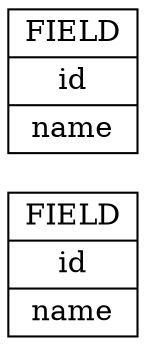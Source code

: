 digraph g {
graph [
rankdir = "LR"
];

"node0" [ label = "FIELD|<f1>id|name" shape = "record"];
"node1" [ label = "FIELD|id|<f2>name" shape = "record"];
// "node0" :f1 -> "node1":f2

}